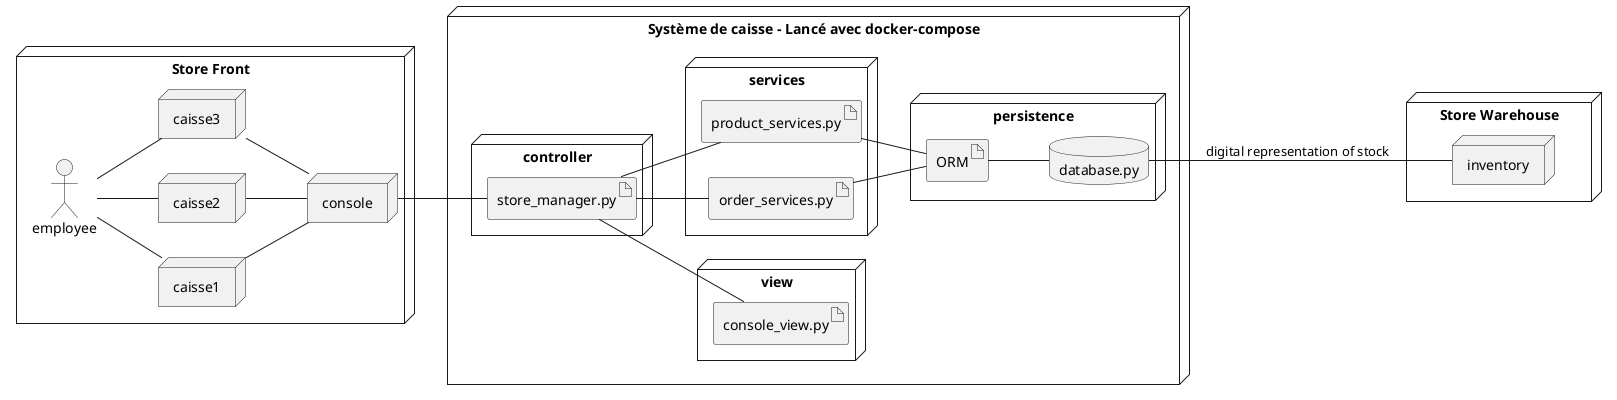 @startuml DevelopmentView

node "Store Front" {
  actor "employee"
  node "caisse1" as caisse1
  node "caisse2" as caisse2
  node "caisse3" as caisse3
  node "console" as console
}

node "Système de caisse - Lancé avec docker-compose" {
  left to right direction
  
  node "controller" {
    artifact "store_manager.py" as store_manager
  }
  node "view" {
    artifact "console_view.py" as console_view
  }
  node "services" {
    artifact "order_services.py" as order_services
    artifact "product_services.py" as product_services
  }
  node "persistence" {
    artifact "ORM" as orm
    database "database.py" as db
  }
}

node "Store Warehouse" {
  node "inventory" as inv
}


db -- inv : "digital representation of stock"

employee -- caisse1
employee -- caisse2
employee -- caisse3
caisse1 -- console
caisse2 -- console
caisse3 -- console
console -- store_manager
store_manager -- console_view
store_manager -- order_services
store_manager -- product_services
order_services -- orm
product_services -- orm
orm -- db

@enduml

